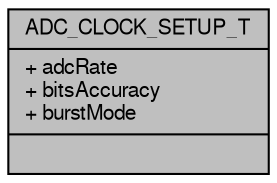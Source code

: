 digraph "ADC_CLOCK_SETUP_T"
{
  edge [fontname="FreeSans",fontsize="10",labelfontname="FreeSans",labelfontsize="10"];
  node [fontname="FreeSans",fontsize="10",shape=record];
  Node1 [label="{ADC_CLOCK_SETUP_T\n|+ adcRate\l+ bitsAccuracy\l+ burstMode\l|}",height=0.2,width=0.4,color="black", fillcolor="grey75", style="filled", fontcolor="black"];
}

